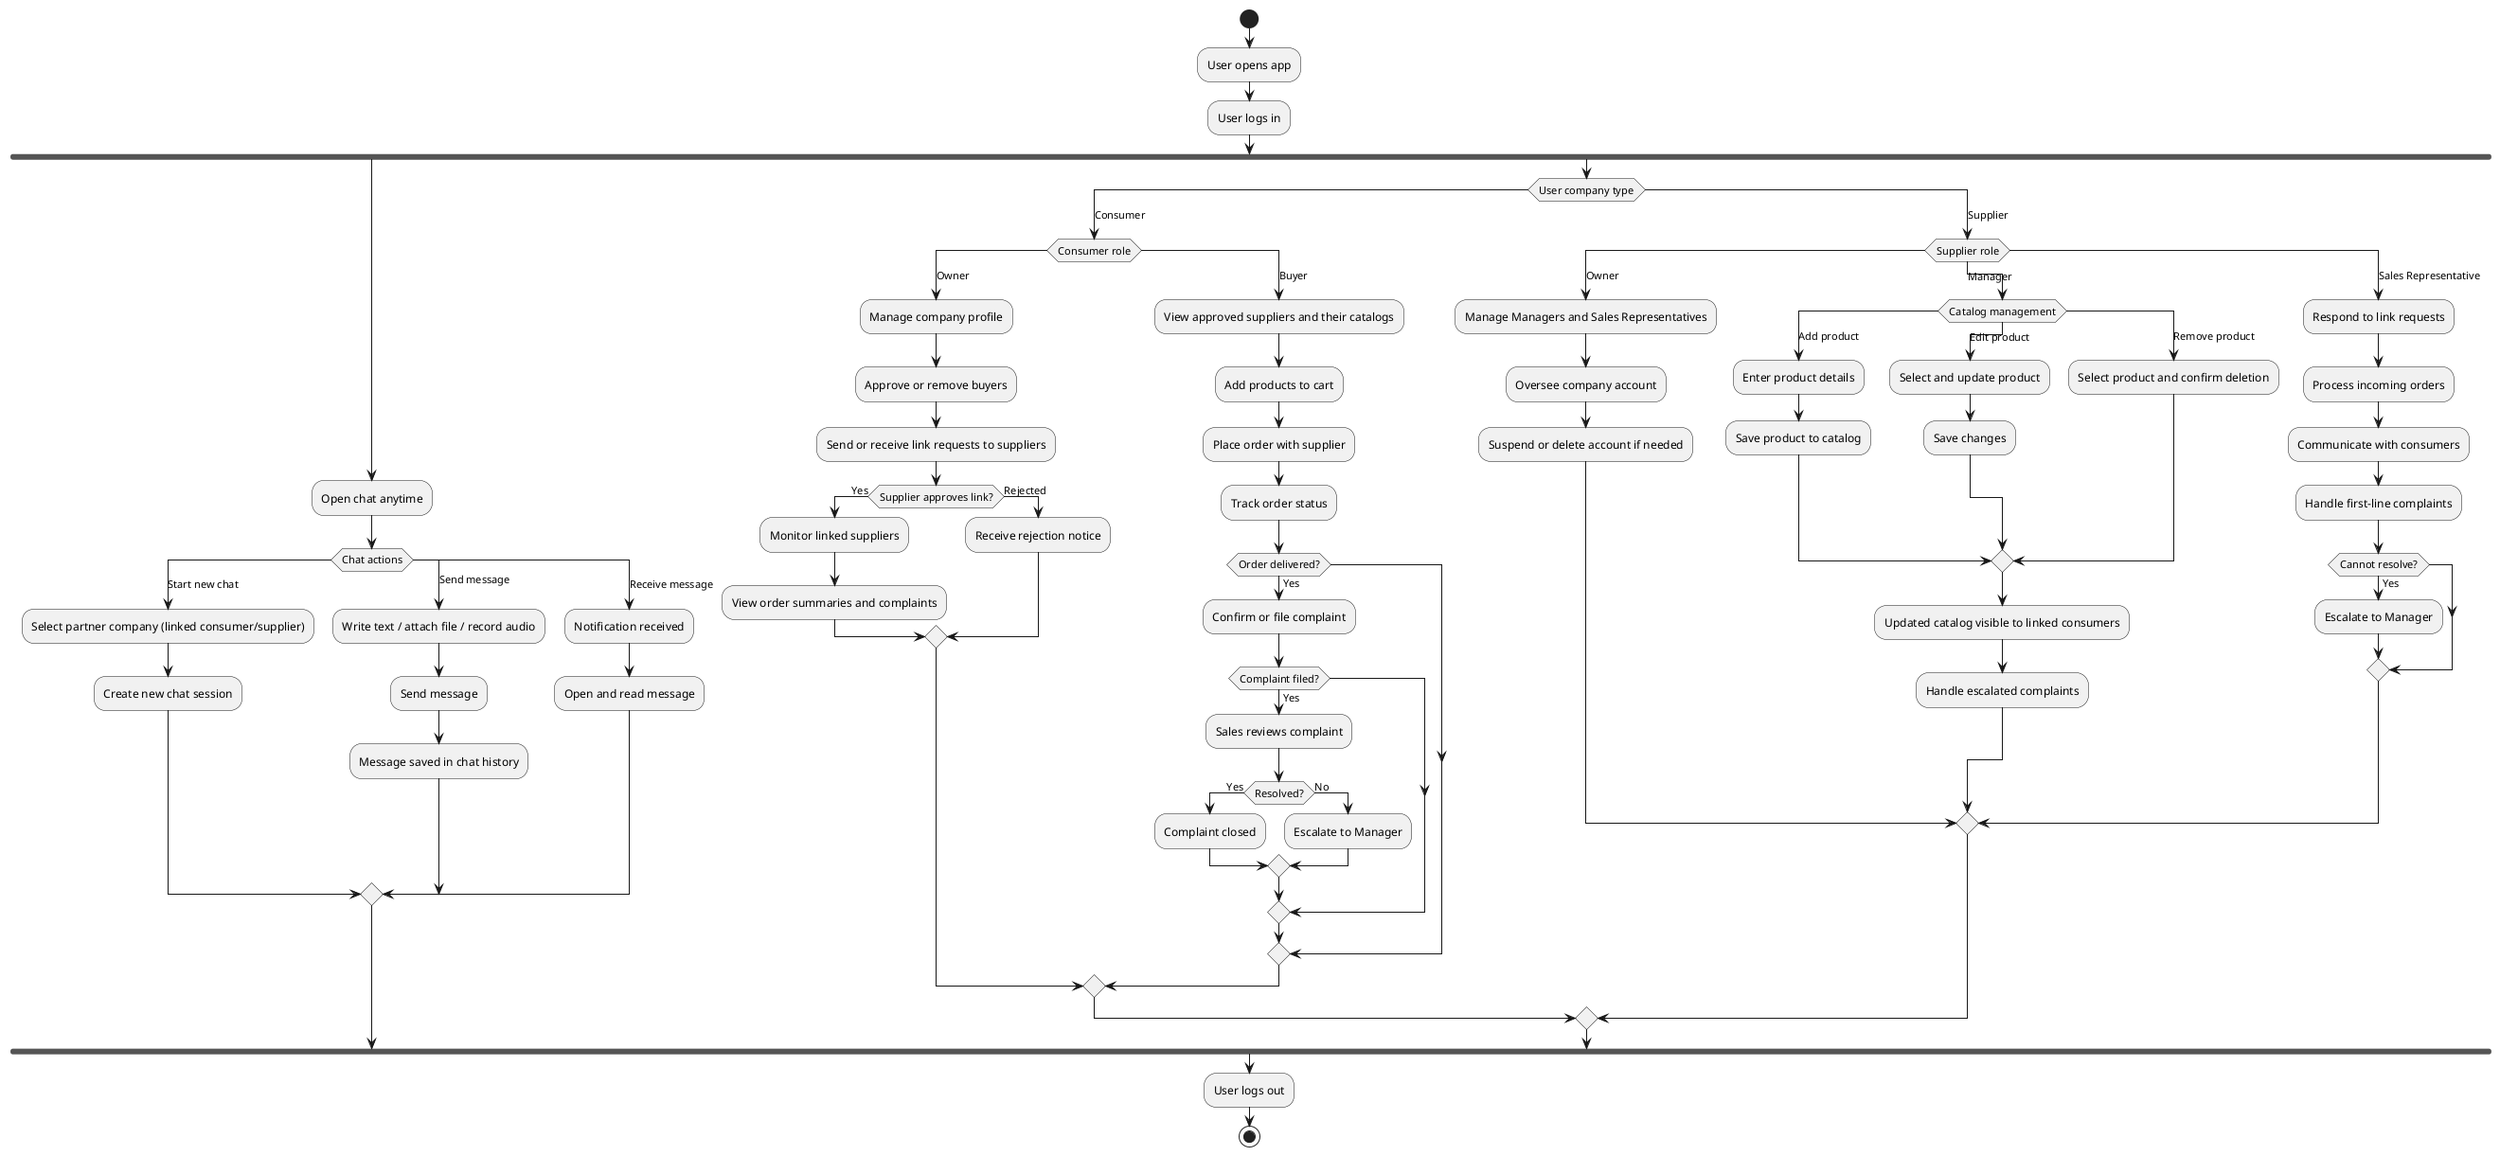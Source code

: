 @startuml Main Activity Diagram

start

:User opens app;
:User logs in;

fork
  :Open chat anytime;
  switch (Chat actions)
  case (Start new chat)
    :Select partner company (linked consumer/supplier);
    :Create new chat session;
  case (Send message)
    :Write text / attach file / record audio;
    :Send message;
    :Message saved in chat history;
  case (Receive message)
    :Notification received;
    :Open and read message;
  endswitch
fork again

  switch (User company type)
  case (Consumer)
    switch (Consumer role)
    case (Owner)
      :Manage company profile;
      :Approve or remove buyers;
      :Send or receive link requests to suppliers;
      if (Supplier approves link?) then (Yes)
        :Monitor linked suppliers;
        :View order summaries and complaints;
      else (Rejected)
        :Receive rejection notice;
      endif
    case (Buyer)
      :View approved suppliers and their catalogs;
      :Add products to cart;
      :Place order with supplier;
      :Track order status;
      if (Order delivered?) then (Yes)
        :Confirm or file complaint;
        if (Complaint filed?) then (Yes)
          :Sales reviews complaint;
          if (Resolved?) then (Yes)
            :Complaint closed;
          else (No)
            :Escalate to Manager;
          endif
        endif
      endif
    endswitch

  case (Supplier)
    switch (Supplier role)
    case (Owner)
      :Manage Managers and Sales Representatives;
      :Oversee company account;
      :Suspend or delete account if needed;
    case (Manager)
      switch (Catalog management)
      case (Add product)
        :Enter product details;
        :Save product to catalog;
      case (Edit product)
        :Select and update product;
        :Save changes;
      case (Remove product)
        :Select product and confirm deletion;
      endswitch
      :Updated catalog visible to linked consumers;
      :Handle escalated complaints;
    case (Sales Representative)
      :Respond to link requests;
      :Process incoming orders;
      :Communicate with consumers;
      :Handle first-line complaints;
      if (Cannot resolve?) then (Yes)
        :Escalate to Manager;
      endif
    endswitch
  endswitch

end fork

:User logs out;
stop
@enduml

